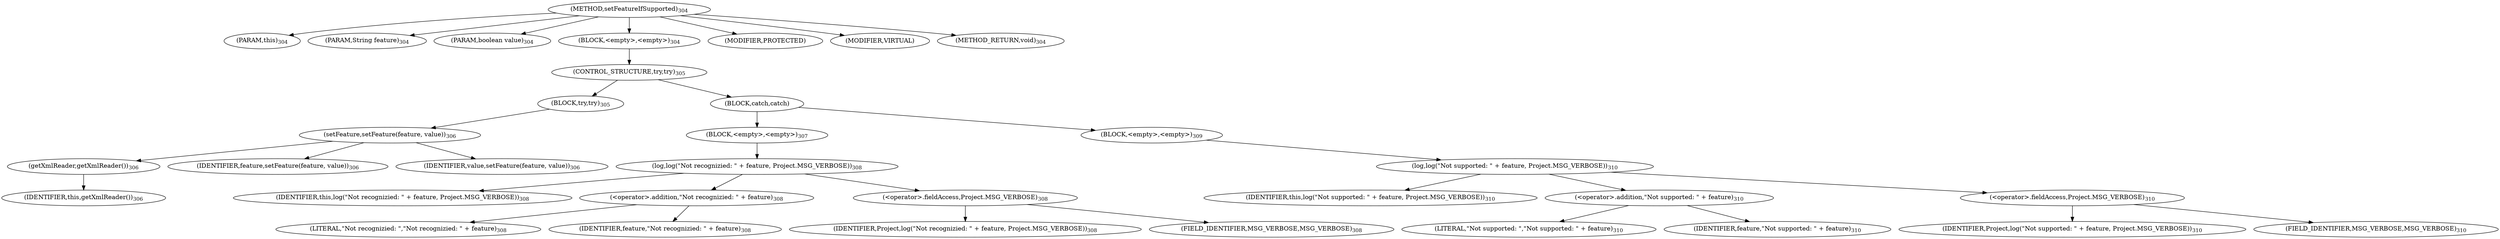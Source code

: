 digraph "setFeatureIfSupported" {  
"557" [label = <(METHOD,setFeatureIfSupported)<SUB>304</SUB>> ]
"42" [label = <(PARAM,this)<SUB>304</SUB>> ]
"558" [label = <(PARAM,String feature)<SUB>304</SUB>> ]
"559" [label = <(PARAM,boolean value)<SUB>304</SUB>> ]
"560" [label = <(BLOCK,&lt;empty&gt;,&lt;empty&gt;)<SUB>304</SUB>> ]
"561" [label = <(CONTROL_STRUCTURE,try,try)<SUB>305</SUB>> ]
"562" [label = <(BLOCK,try,try)<SUB>305</SUB>> ]
"563" [label = <(setFeature,setFeature(feature, value))<SUB>306</SUB>> ]
"564" [label = <(getXmlReader,getXmlReader())<SUB>306</SUB>> ]
"41" [label = <(IDENTIFIER,this,getXmlReader())<SUB>306</SUB>> ]
"565" [label = <(IDENTIFIER,feature,setFeature(feature, value))<SUB>306</SUB>> ]
"566" [label = <(IDENTIFIER,value,setFeature(feature, value))<SUB>306</SUB>> ]
"567" [label = <(BLOCK,catch,catch)> ]
"568" [label = <(BLOCK,&lt;empty&gt;,&lt;empty&gt;)<SUB>307</SUB>> ]
"569" [label = <(log,log(&quot;Not recognizied: &quot; + feature, Project.MSG_VERBOSE))<SUB>308</SUB>> ]
"43" [label = <(IDENTIFIER,this,log(&quot;Not recognizied: &quot; + feature, Project.MSG_VERBOSE))<SUB>308</SUB>> ]
"570" [label = <(&lt;operator&gt;.addition,&quot;Not recognizied: &quot; + feature)<SUB>308</SUB>> ]
"571" [label = <(LITERAL,&quot;Not recognizied: &quot;,&quot;Not recognizied: &quot; + feature)<SUB>308</SUB>> ]
"572" [label = <(IDENTIFIER,feature,&quot;Not recognizied: &quot; + feature)<SUB>308</SUB>> ]
"573" [label = <(&lt;operator&gt;.fieldAccess,Project.MSG_VERBOSE)<SUB>308</SUB>> ]
"574" [label = <(IDENTIFIER,Project,log(&quot;Not recognizied: &quot; + feature, Project.MSG_VERBOSE))<SUB>308</SUB>> ]
"575" [label = <(FIELD_IDENTIFIER,MSG_VERBOSE,MSG_VERBOSE)<SUB>308</SUB>> ]
"576" [label = <(BLOCK,&lt;empty&gt;,&lt;empty&gt;)<SUB>309</SUB>> ]
"577" [label = <(log,log(&quot;Not supported: &quot; + feature, Project.MSG_VERBOSE))<SUB>310</SUB>> ]
"44" [label = <(IDENTIFIER,this,log(&quot;Not supported: &quot; + feature, Project.MSG_VERBOSE))<SUB>310</SUB>> ]
"578" [label = <(&lt;operator&gt;.addition,&quot;Not supported: &quot; + feature)<SUB>310</SUB>> ]
"579" [label = <(LITERAL,&quot;Not supported: &quot;,&quot;Not supported: &quot; + feature)<SUB>310</SUB>> ]
"580" [label = <(IDENTIFIER,feature,&quot;Not supported: &quot; + feature)<SUB>310</SUB>> ]
"581" [label = <(&lt;operator&gt;.fieldAccess,Project.MSG_VERBOSE)<SUB>310</SUB>> ]
"582" [label = <(IDENTIFIER,Project,log(&quot;Not supported: &quot; + feature, Project.MSG_VERBOSE))<SUB>310</SUB>> ]
"583" [label = <(FIELD_IDENTIFIER,MSG_VERBOSE,MSG_VERBOSE)<SUB>310</SUB>> ]
"584" [label = <(MODIFIER,PROTECTED)> ]
"585" [label = <(MODIFIER,VIRTUAL)> ]
"586" [label = <(METHOD_RETURN,void)<SUB>304</SUB>> ]
  "557" -> "42" 
  "557" -> "558" 
  "557" -> "559" 
  "557" -> "560" 
  "557" -> "584" 
  "557" -> "585" 
  "557" -> "586" 
  "560" -> "561" 
  "561" -> "562" 
  "561" -> "567" 
  "562" -> "563" 
  "563" -> "564" 
  "563" -> "565" 
  "563" -> "566" 
  "564" -> "41" 
  "567" -> "568" 
  "567" -> "576" 
  "568" -> "569" 
  "569" -> "43" 
  "569" -> "570" 
  "569" -> "573" 
  "570" -> "571" 
  "570" -> "572" 
  "573" -> "574" 
  "573" -> "575" 
  "576" -> "577" 
  "577" -> "44" 
  "577" -> "578" 
  "577" -> "581" 
  "578" -> "579" 
  "578" -> "580" 
  "581" -> "582" 
  "581" -> "583" 
}
